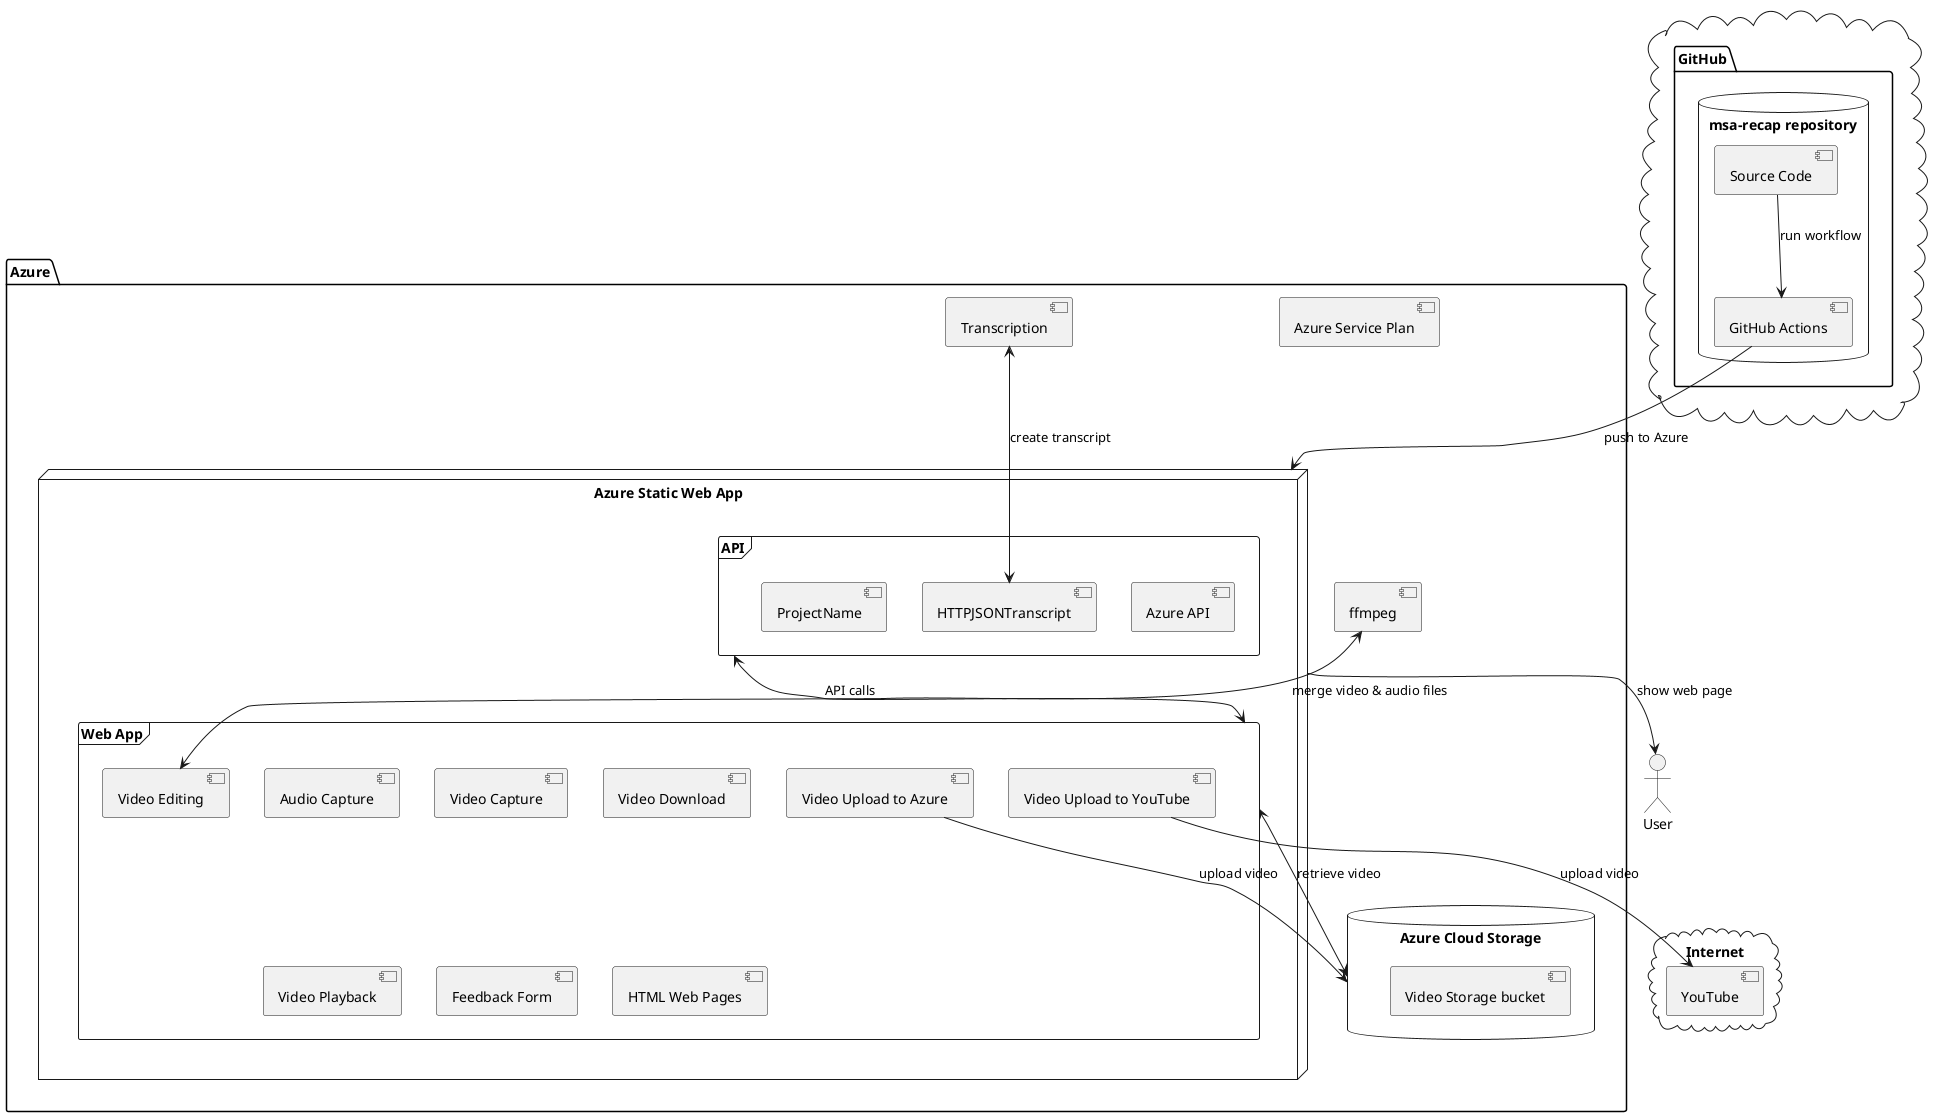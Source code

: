 @startuml
cloud {
    package "GitHub" as github{
        database "msa-recap repository"  {
            [Source Code] as SC
            [GitHub Actions] as GA
        }
    }
}

cloud "Internet" {
    [YouTube] as youtube
}

package "Azure" {
    
    database "Azure Cloud Storage" as cs {
        [Video Storage bucket]
    }

    [Azure Service Plan]
    [ffmpeg] as ffmpeg
    [Transcription] as TR

    node "Azure Static Web App" as FA {
        frame "Web App" as WA {
            [Audio Capture] as AC
            [Video Capture] as VC
            [Video Upload to Azure] as VUA
            [Video Upload to YouTube] as VUY
            [Video Download] as VD
            [Video Editing] as VE
            [Video Playback] as VP
            [Feedback Form] as FF
            [HTML Web Pages] as HTML

        }

        frame "API" {
            [Azure API]
            [HTTPJSONTranscript]
            [ProjectName]
        }

    }

}



actor User as user

SC --> GA : run workflow
GA --> FA : push to Azure
FA --> user : show web page
API <--> WA : API calls
WA <--> cs : retrieve video
VUY --> youtube : upload video
VUA --> cs : upload video
ffmpeg <--> VE : merge video & audio files
TR <--> HTTPJSONTranscript : create transcript

@enduml
